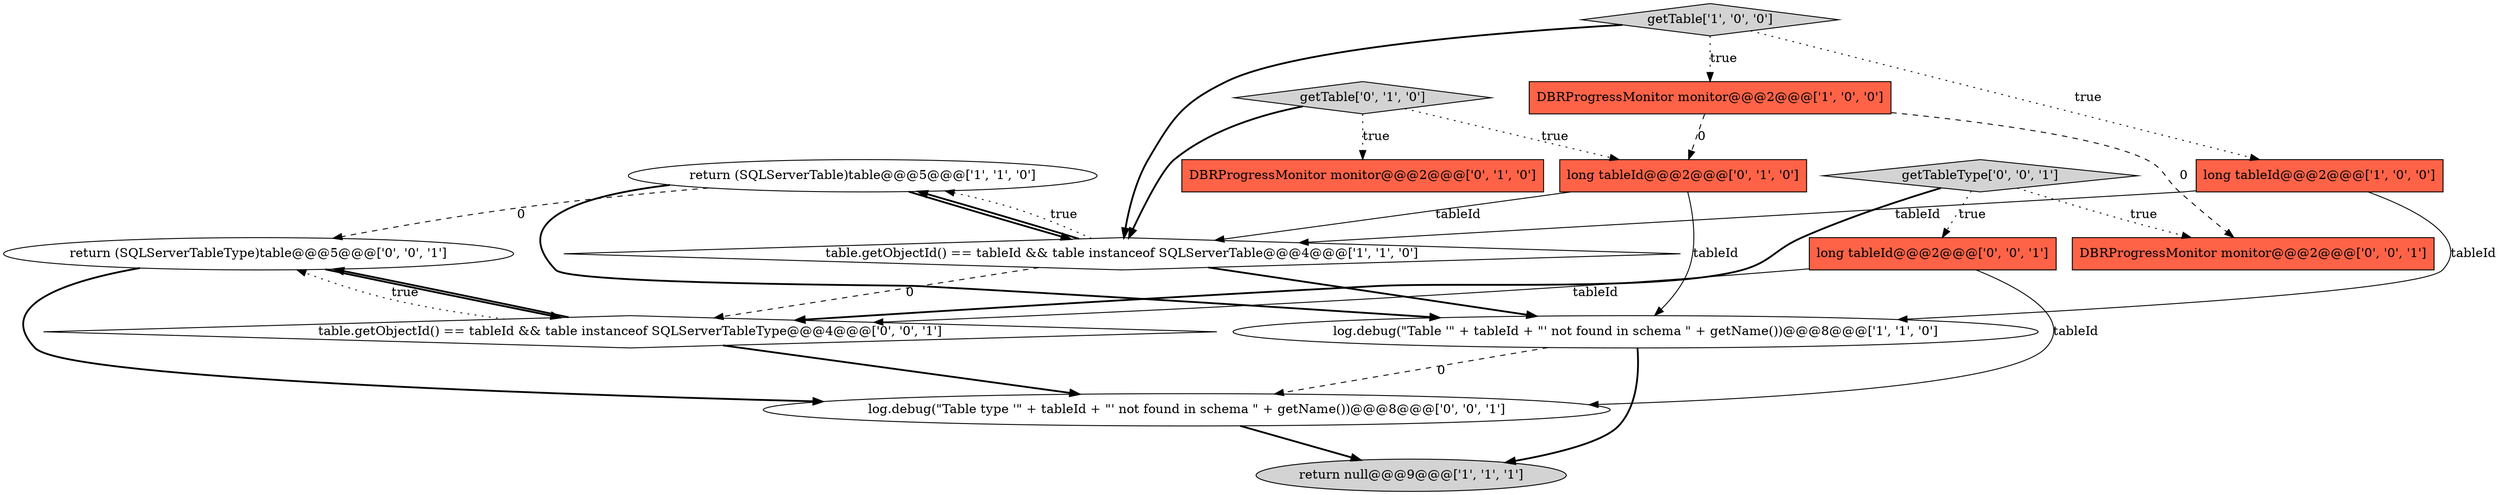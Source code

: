digraph {
11 [style = filled, label = "return (SQLServerTableType)table@@@5@@@['0', '0', '1']", fillcolor = white, shape = ellipse image = "AAA0AAABBB3BBB"];
14 [style = filled, label = "log.debug(\"Table type '\" + tableId + \"' not found in schema \" + getName())@@@8@@@['0', '0', '1']", fillcolor = white, shape = ellipse image = "AAA0AAABBB3BBB"];
15 [style = filled, label = "DBRProgressMonitor monitor@@@2@@@['0', '0', '1']", fillcolor = tomato, shape = box image = "AAA0AAABBB3BBB"];
12 [style = filled, label = "table.getObjectId() == tableId && table instanceof SQLServerTableType@@@4@@@['0', '0', '1']", fillcolor = white, shape = diamond image = "AAA0AAABBB3BBB"];
7 [style = filled, label = "DBRProgressMonitor monitor@@@2@@@['0', '1', '0']", fillcolor = tomato, shape = box image = "AAA0AAABBB2BBB"];
8 [style = filled, label = "getTable['0', '1', '0']", fillcolor = lightgray, shape = diamond image = "AAA0AAABBB2BBB"];
6 [style = filled, label = "return (SQLServerTable)table@@@5@@@['1', '1', '0']", fillcolor = white, shape = ellipse image = "AAA0AAABBB1BBB"];
2 [style = filled, label = "log.debug(\"Table '\" + tableId + \"' not found in schema \" + getName())@@@8@@@['1', '1', '0']", fillcolor = white, shape = ellipse image = "AAA0AAABBB1BBB"];
0 [style = filled, label = "long tableId@@@2@@@['1', '0', '0']", fillcolor = tomato, shape = box image = "AAA0AAABBB1BBB"];
9 [style = filled, label = "long tableId@@@2@@@['0', '1', '0']", fillcolor = tomato, shape = box image = "AAA1AAABBB2BBB"];
10 [style = filled, label = "long tableId@@@2@@@['0', '0', '1']", fillcolor = tomato, shape = box image = "AAA0AAABBB3BBB"];
13 [style = filled, label = "getTableType['0', '0', '1']", fillcolor = lightgray, shape = diamond image = "AAA0AAABBB3BBB"];
1 [style = filled, label = "table.getObjectId() == tableId && table instanceof SQLServerTable@@@4@@@['1', '1', '0']", fillcolor = white, shape = diamond image = "AAA0AAABBB1BBB"];
4 [style = filled, label = "DBRProgressMonitor monitor@@@2@@@['1', '0', '0']", fillcolor = tomato, shape = box image = "AAA1AAABBB1BBB"];
3 [style = filled, label = "return null@@@9@@@['1', '1', '1']", fillcolor = lightgray, shape = ellipse image = "AAA0AAABBB1BBB"];
5 [style = filled, label = "getTable['1', '0', '0']", fillcolor = lightgray, shape = diamond image = "AAA0AAABBB1BBB"];
14->3 [style = bold, label=""];
0->1 [style = solid, label="tableId"];
11->14 [style = bold, label=""];
2->3 [style = bold, label=""];
6->11 [style = dashed, label="0"];
12->11 [style = bold, label=""];
8->7 [style = dotted, label="true"];
11->12 [style = bold, label=""];
5->0 [style = dotted, label="true"];
13->10 [style = dotted, label="true"];
10->12 [style = solid, label="tableId"];
5->4 [style = dotted, label="true"];
6->2 [style = bold, label=""];
12->11 [style = dotted, label="true"];
9->2 [style = solid, label="tableId"];
0->2 [style = solid, label="tableId"];
6->1 [style = bold, label=""];
5->1 [style = bold, label=""];
8->1 [style = bold, label=""];
4->9 [style = dashed, label="0"];
1->12 [style = dashed, label="0"];
1->6 [style = bold, label=""];
13->12 [style = bold, label=""];
2->14 [style = dashed, label="0"];
4->15 [style = dashed, label="0"];
12->14 [style = bold, label=""];
10->14 [style = solid, label="tableId"];
9->1 [style = solid, label="tableId"];
1->6 [style = dotted, label="true"];
13->15 [style = dotted, label="true"];
1->2 [style = bold, label=""];
8->9 [style = dotted, label="true"];
}
